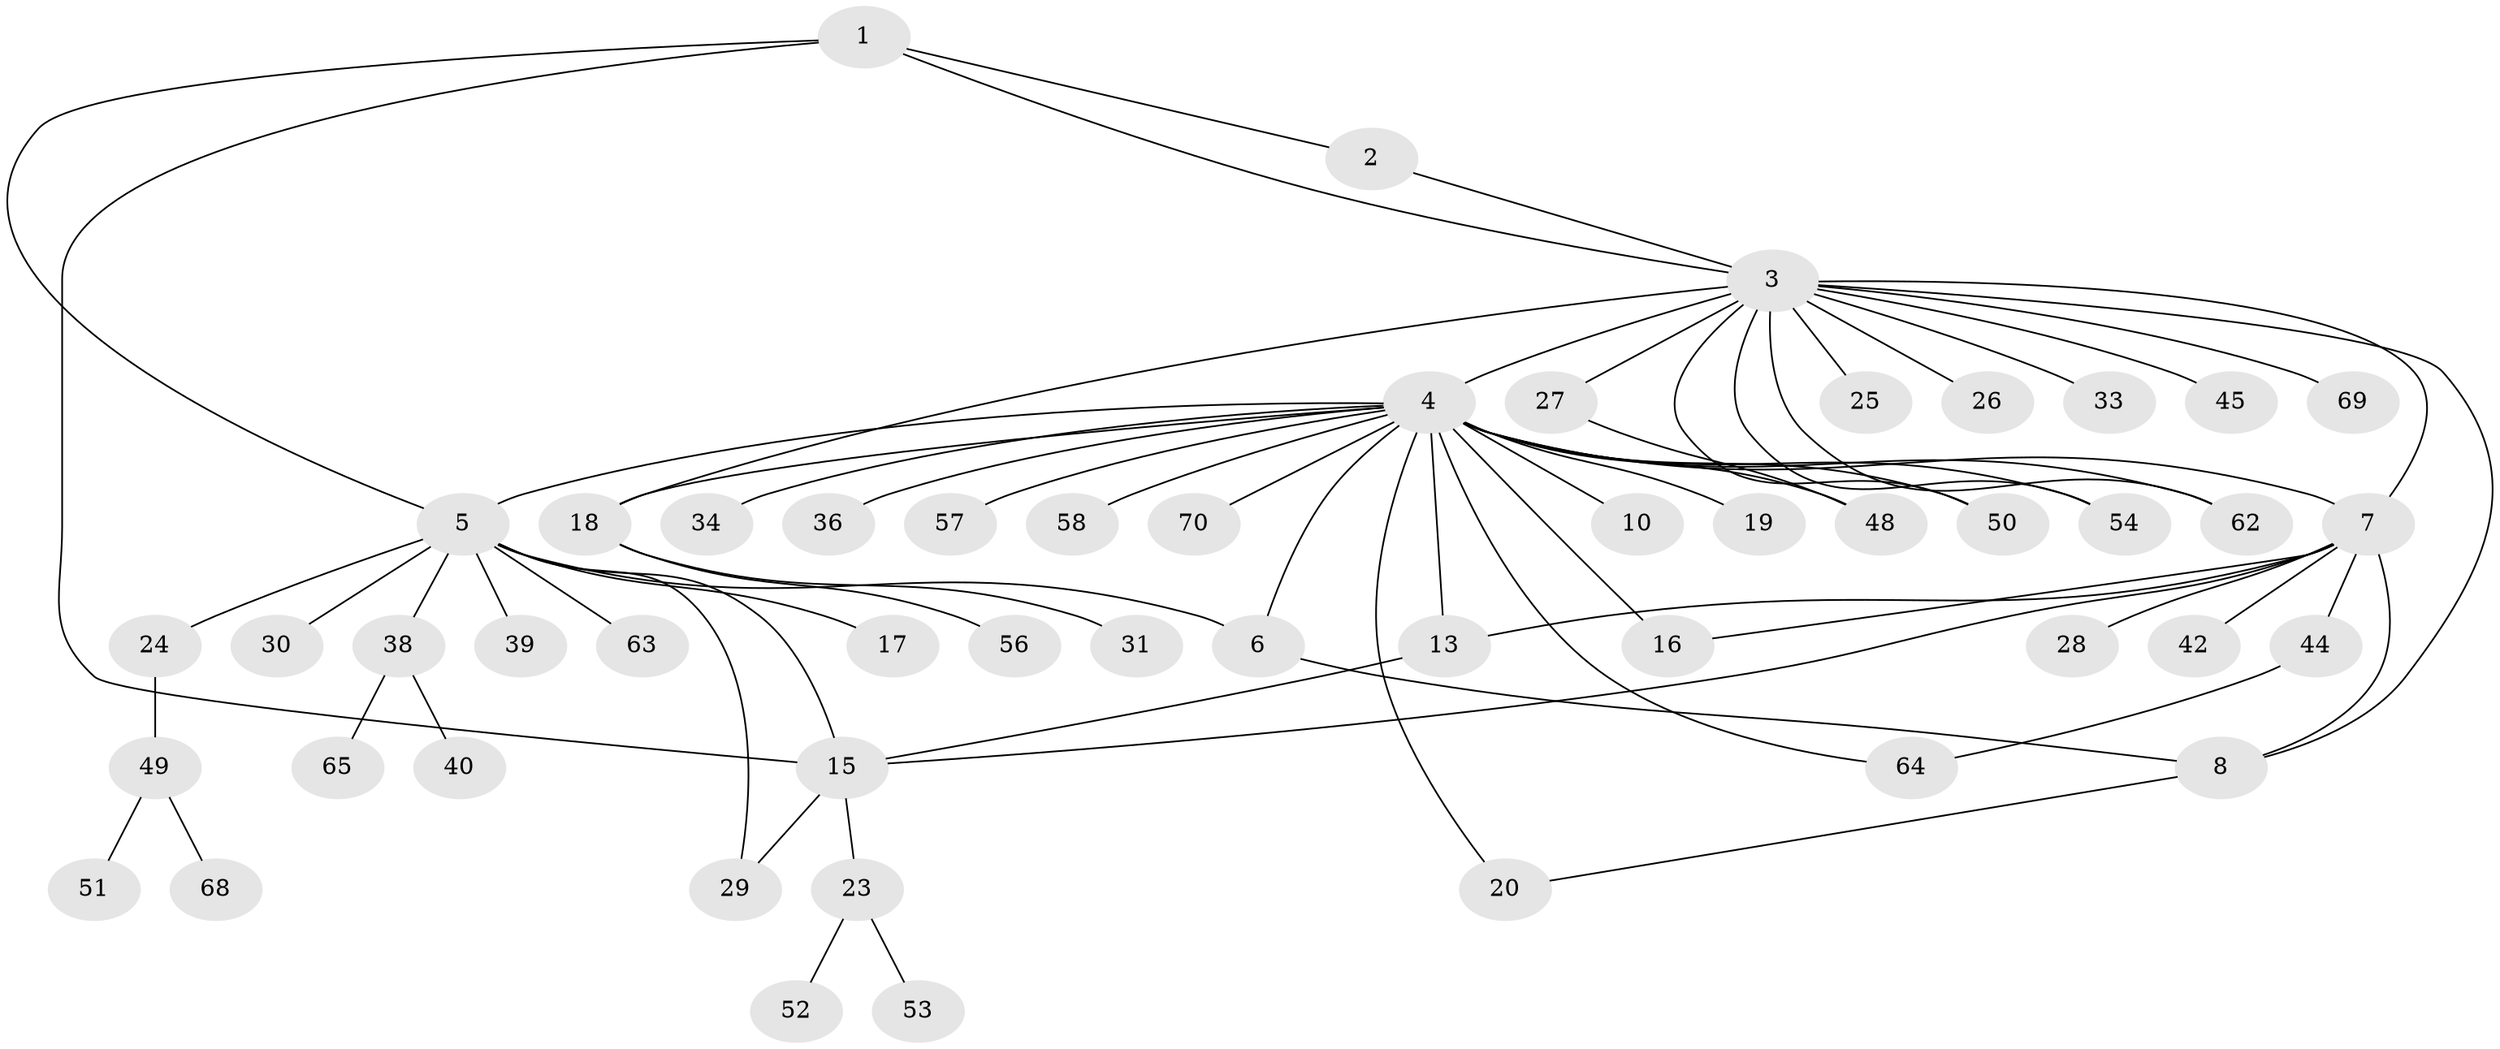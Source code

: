 // Generated by graph-tools (version 1.1) at 2025/52/02/27/25 19:52:20]
// undirected, 51 vertices, 69 edges
graph export_dot {
graph [start="1"]
  node [color=gray90,style=filled];
  1;
  2 [super="+35"];
  3 [super="+9"];
  4 [super="+12"];
  5 [super="+22"];
  6;
  7 [super="+14"];
  8 [super="+21"];
  10 [super="+11"];
  13 [super="+60"];
  15 [super="+66"];
  16;
  17 [super="+59"];
  18 [super="+46"];
  19;
  20;
  23 [super="+32"];
  24 [super="+43"];
  25 [super="+37"];
  26;
  27;
  28;
  29;
  30;
  31;
  33;
  34;
  36;
  38 [super="+41"];
  39 [super="+47"];
  40;
  42;
  44 [super="+55"];
  45;
  48 [super="+67"];
  49;
  50;
  51;
  52;
  53;
  54 [super="+61"];
  56;
  57;
  58;
  62;
  63;
  64;
  65;
  68;
  69;
  70;
  1 -- 2;
  1 -- 3;
  1 -- 5;
  1 -- 15;
  2 -- 3;
  3 -- 25;
  3 -- 27;
  3 -- 45;
  3 -- 50;
  3 -- 54;
  3 -- 62;
  3 -- 33;
  3 -- 18;
  3 -- 69;
  3 -- 7;
  3 -- 8;
  3 -- 26;
  3 -- 4;
  4 -- 5;
  4 -- 6;
  4 -- 13;
  4 -- 20;
  4 -- 70;
  4 -- 64;
  4 -- 7 [weight=2];
  4 -- 10 [weight=2];
  4 -- 16;
  4 -- 18;
  4 -- 19;
  4 -- 34;
  4 -- 36;
  4 -- 48;
  4 -- 50;
  4 -- 54;
  4 -- 57;
  4 -- 58;
  4 -- 62;
  5 -- 6;
  5 -- 17;
  5 -- 24;
  5 -- 30;
  5 -- 38;
  5 -- 39;
  5 -- 63;
  5 -- 29;
  5 -- 15;
  6 -- 8;
  7 -- 8;
  7 -- 16;
  7 -- 28;
  7 -- 42;
  7 -- 13;
  7 -- 44;
  7 -- 15;
  8 -- 20;
  13 -- 15;
  15 -- 23;
  15 -- 29;
  18 -- 31;
  18 -- 56;
  23 -- 52;
  23 -- 53;
  24 -- 49;
  27 -- 48;
  38 -- 40;
  38 -- 65;
  44 -- 64;
  49 -- 51;
  49 -- 68;
}
